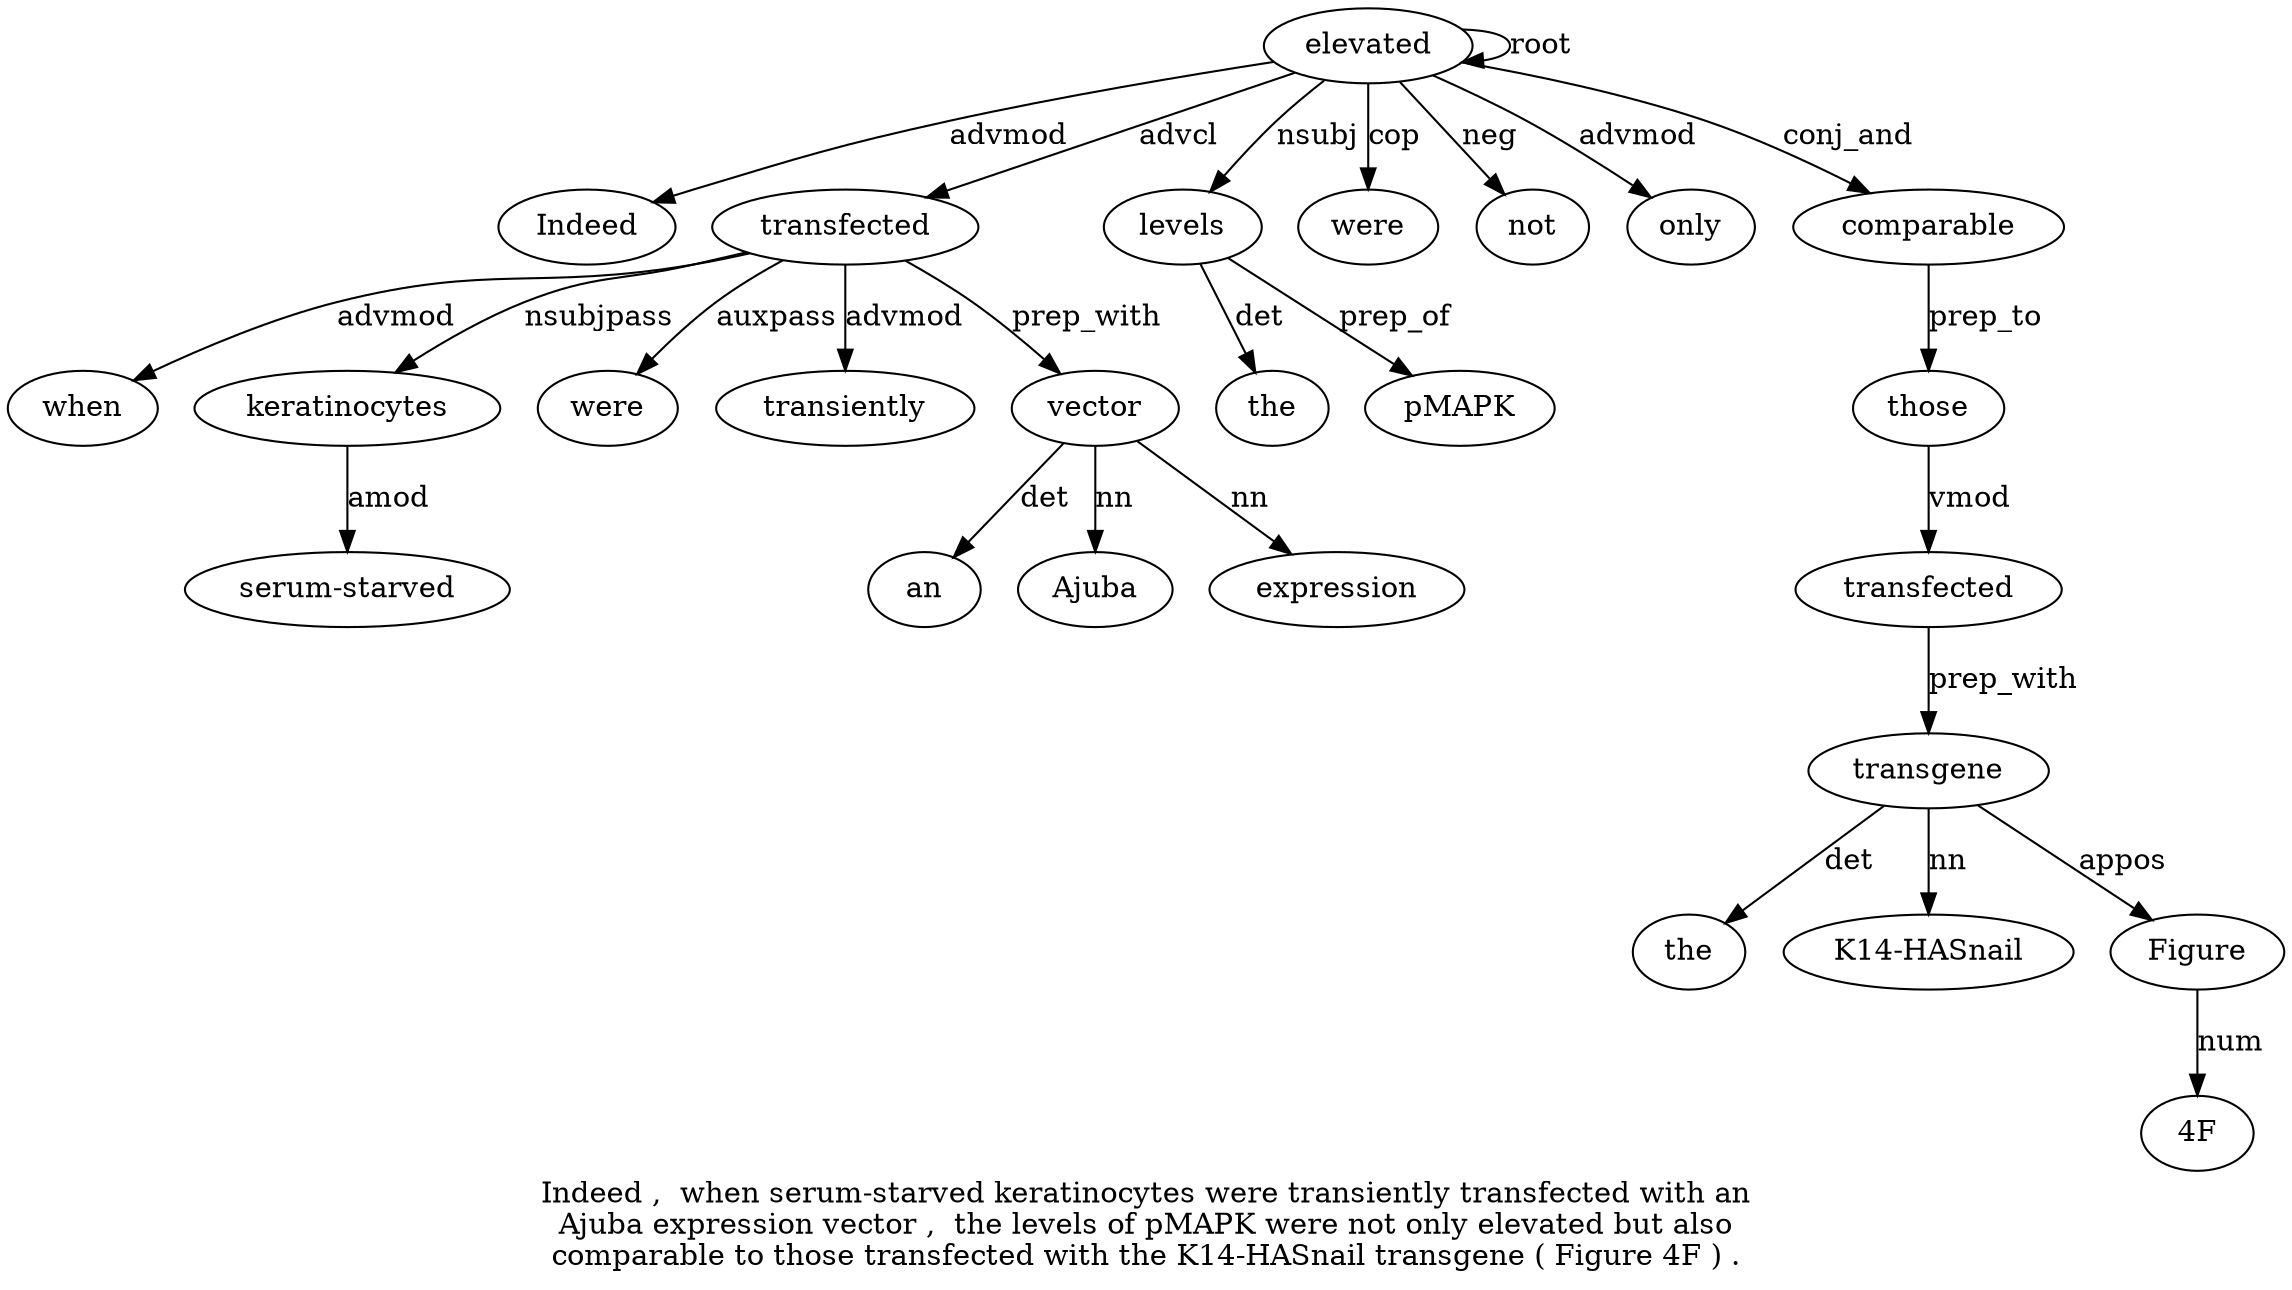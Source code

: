 digraph "Indeed ,  when serum-starved keratinocytes were transiently transfected with an Ajuba expression vector ,  the levels of pMAPK were not only elevated but also comparable to those transfected with the K14-HASnail transgene ( Figure 4F ) ." {
label="Indeed ,  when serum-starved keratinocytes were transiently transfected with an
Ajuba expression vector ,  the levels of pMAPK were not only elevated but also
comparable to those transfected with the K14-HASnail transgene ( Figure 4F ) .";
elevated22 [style=filled, fillcolor=white, label=elevated];
Indeed1 [style=filled, fillcolor=white, label=Indeed];
elevated22 -> Indeed1  [label=advmod];
transfected8 [style=filled, fillcolor=white, label=transfected];
when3 [style=filled, fillcolor=white, label=when];
transfected8 -> when3  [label=advmod];
keratinocytes5 [style=filled, fillcolor=white, label=keratinocytes];
"serum-starved4" [style=filled, fillcolor=white, label="serum-starved"];
keratinocytes5 -> "serum-starved4"  [label=amod];
transfected8 -> keratinocytes5  [label=nsubjpass];
were6 [style=filled, fillcolor=white, label=were];
transfected8 -> were6  [label=auxpass];
transiently7 [style=filled, fillcolor=white, label=transiently];
transfected8 -> transiently7  [label=advmod];
elevated22 -> transfected8  [label=advcl];
vector13 [style=filled, fillcolor=white, label=vector];
an10 [style=filled, fillcolor=white, label=an];
vector13 -> an10  [label=det];
Ajuba11 [style=filled, fillcolor=white, label=Ajuba];
vector13 -> Ajuba11  [label=nn];
expression12 [style=filled, fillcolor=white, label=expression];
vector13 -> expression12  [label=nn];
transfected8 -> vector13  [label=prep_with];
levels16 [style=filled, fillcolor=white, label=levels];
the15 [style=filled, fillcolor=white, label=the];
levels16 -> the15  [label=det];
elevated22 -> levels16  [label=nsubj];
pMAPK18 [style=filled, fillcolor=white, label=pMAPK];
levels16 -> pMAPK18  [label=prep_of];
were19 [style=filled, fillcolor=white, label=were];
elevated22 -> were19  [label=cop];
not20 [style=filled, fillcolor=white, label=not];
elevated22 -> not20  [label=neg];
only21 [style=filled, fillcolor=white, label=only];
elevated22 -> only21  [label=advmod];
elevated22 -> elevated22  [label=root];
comparable25 [style=filled, fillcolor=white, label=comparable];
elevated22 -> comparable25  [label=conj_and];
those27 [style=filled, fillcolor=white, label=those];
comparable25 -> those27  [label=prep_to];
transfected28 [style=filled, fillcolor=white, label=transfected];
those27 -> transfected28  [label=vmod];
transgene32 [style=filled, fillcolor=white, label=transgene];
the30 [style=filled, fillcolor=white, label=the];
transgene32 -> the30  [label=det];
"K14-HASnail3" [style=filled, fillcolor=white, label="K14-HASnail"];
transgene32 -> "K14-HASnail3"  [label=nn];
transfected28 -> transgene32  [label=prep_with];
Figure34 [style=filled, fillcolor=white, label=Figure];
transgene32 -> Figure34  [label=appos];
"4F35" [style=filled, fillcolor=white, label="4F"];
Figure34 -> "4F35"  [label=num];
}
